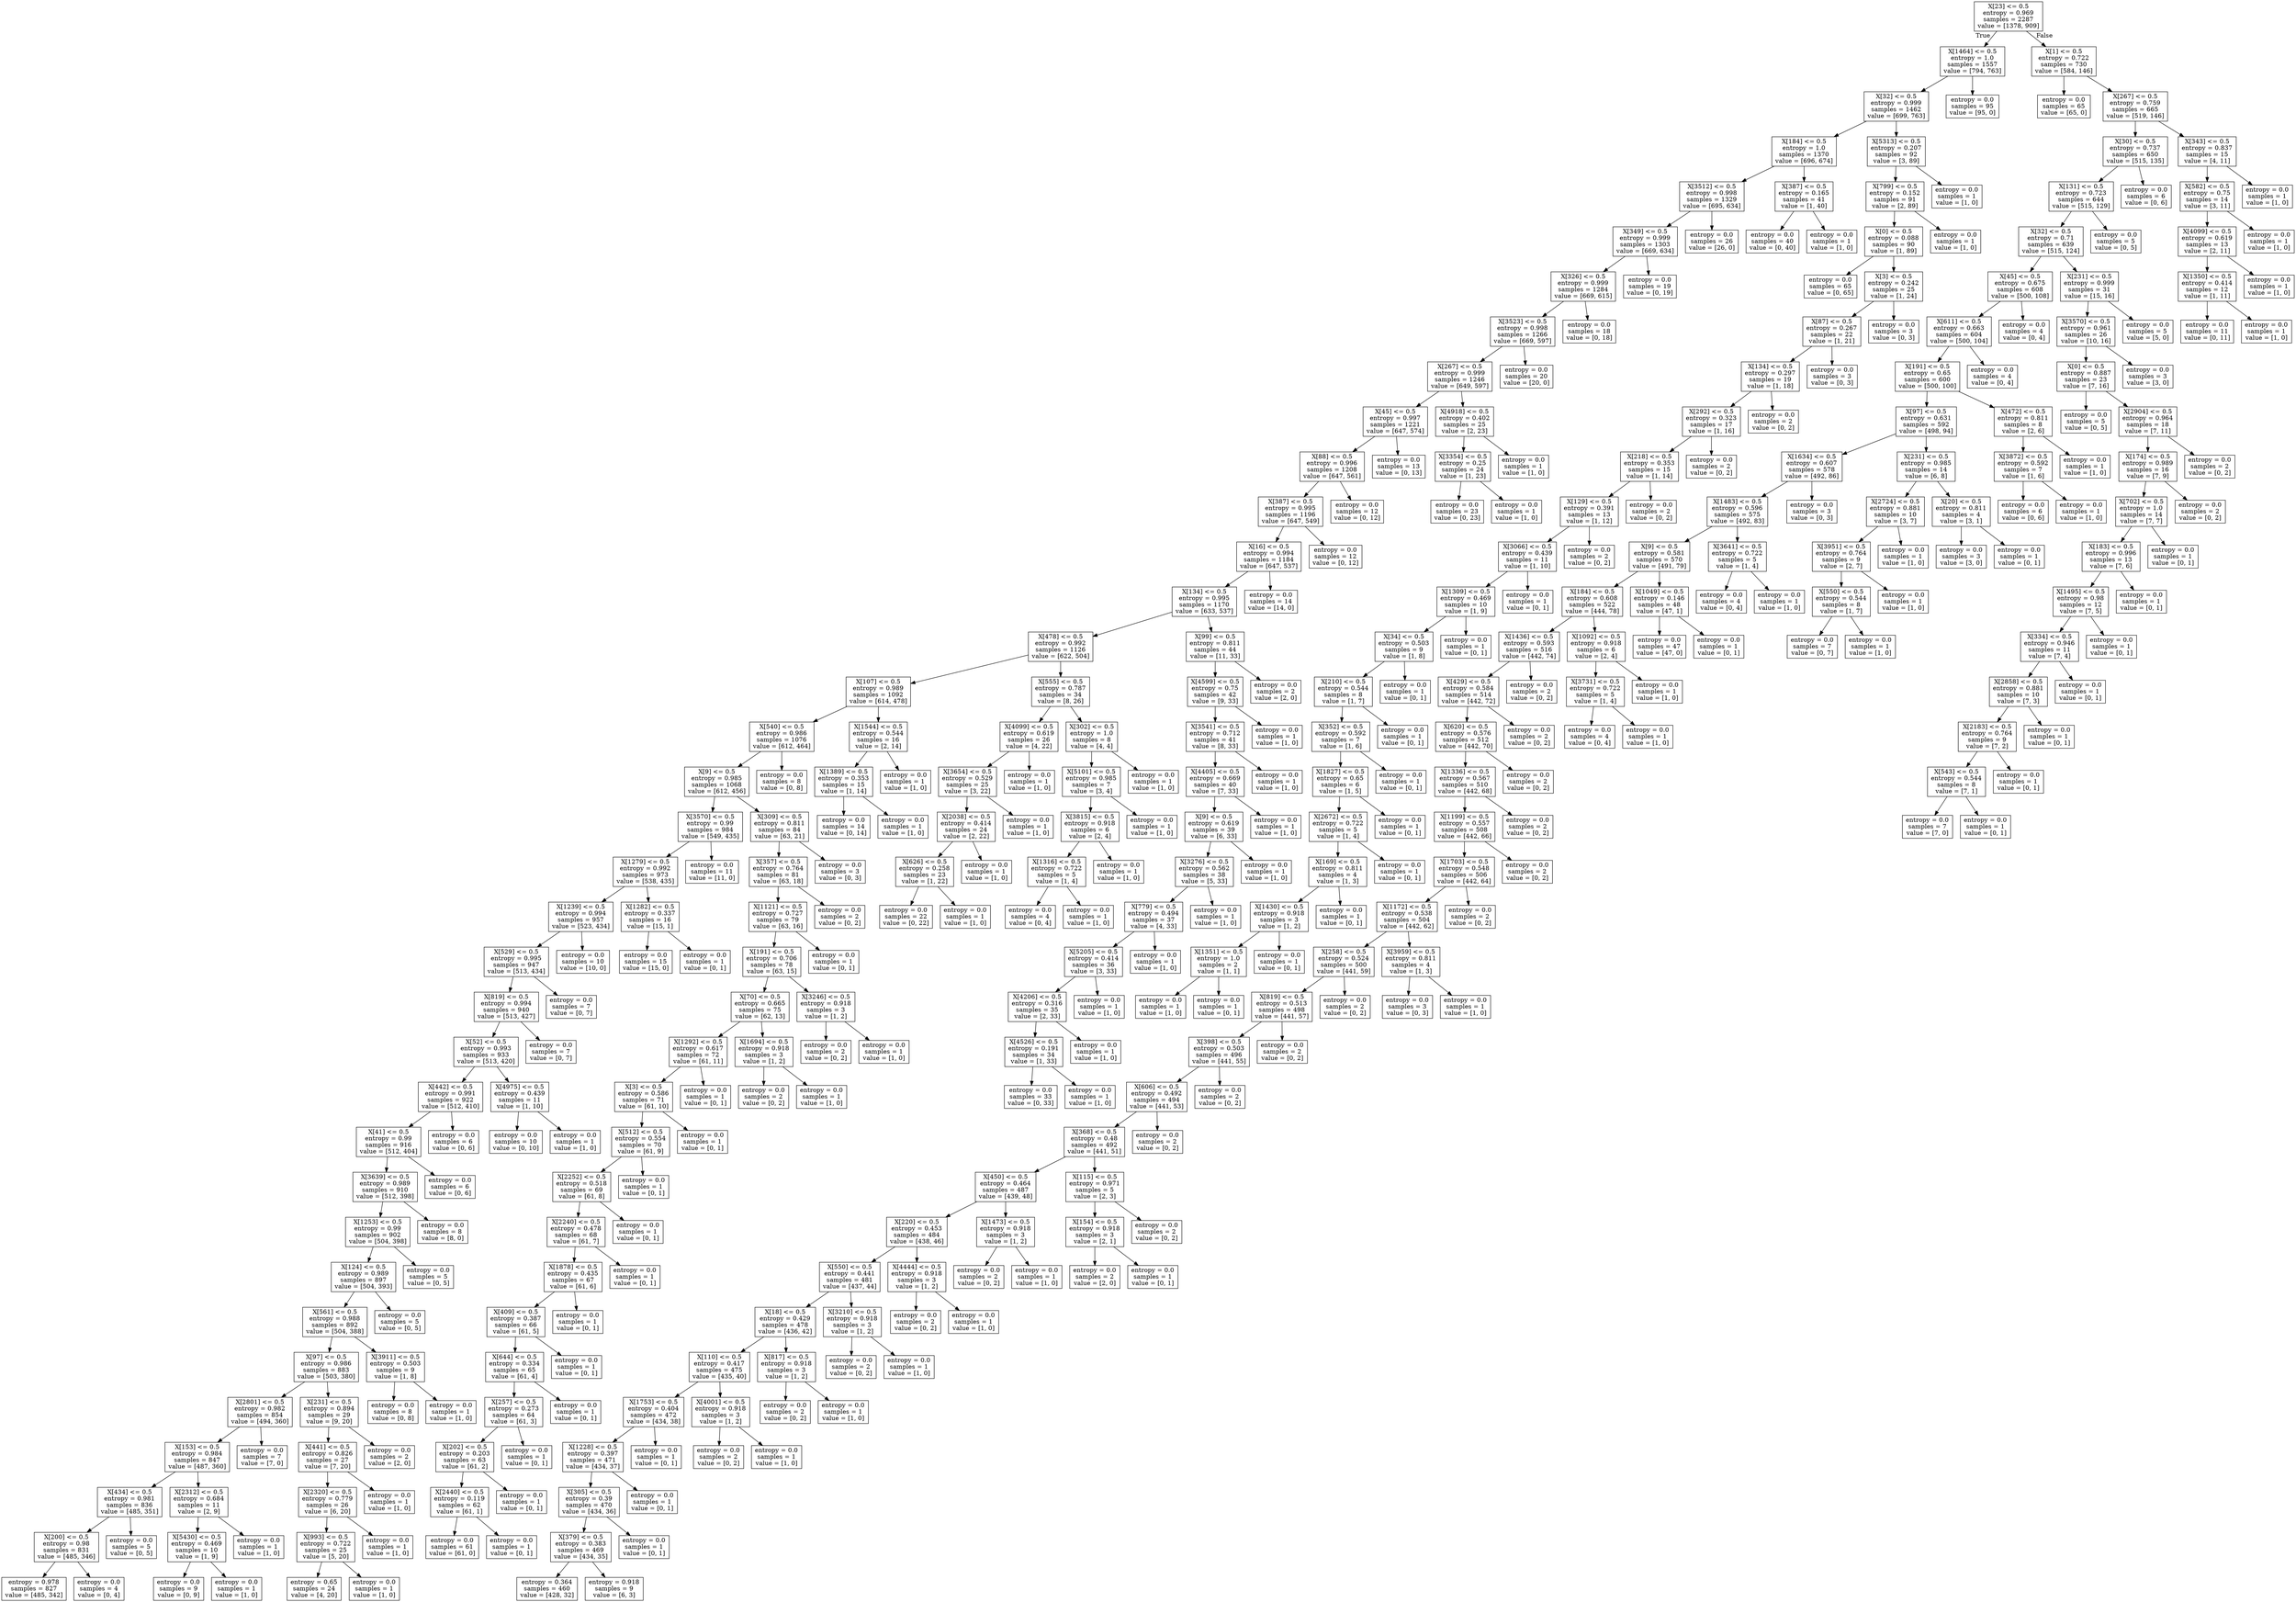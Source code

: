 digraph Tree {
node [shape=box] ;
0 [label="X[23] <= 0.5\nentropy = 0.969\nsamples = 2287\nvalue = [1378, 909]"] ;
1 [label="X[1464] <= 0.5\nentropy = 1.0\nsamples = 1557\nvalue = [794, 763]"] ;
0 -> 1 [labeldistance=2.5, labelangle=45, headlabel="True"] ;
2 [label="X[32] <= 0.5\nentropy = 0.999\nsamples = 1462\nvalue = [699, 763]"] ;
1 -> 2 ;
3 [label="X[184] <= 0.5\nentropy = 1.0\nsamples = 1370\nvalue = [696, 674]"] ;
2 -> 3 ;
4 [label="X[3512] <= 0.5\nentropy = 0.998\nsamples = 1329\nvalue = [695, 634]"] ;
3 -> 4 ;
5 [label="X[349] <= 0.5\nentropy = 0.999\nsamples = 1303\nvalue = [669, 634]"] ;
4 -> 5 ;
6 [label="X[326] <= 0.5\nentropy = 0.999\nsamples = 1284\nvalue = [669, 615]"] ;
5 -> 6 ;
7 [label="X[3523] <= 0.5\nentropy = 0.998\nsamples = 1266\nvalue = [669, 597]"] ;
6 -> 7 ;
8 [label="X[267] <= 0.5\nentropy = 0.999\nsamples = 1246\nvalue = [649, 597]"] ;
7 -> 8 ;
9 [label="X[45] <= 0.5\nentropy = 0.997\nsamples = 1221\nvalue = [647, 574]"] ;
8 -> 9 ;
10 [label="X[88] <= 0.5\nentropy = 0.996\nsamples = 1208\nvalue = [647, 561]"] ;
9 -> 10 ;
11 [label="X[387] <= 0.5\nentropy = 0.995\nsamples = 1196\nvalue = [647, 549]"] ;
10 -> 11 ;
12 [label="X[16] <= 0.5\nentropy = 0.994\nsamples = 1184\nvalue = [647, 537]"] ;
11 -> 12 ;
13 [label="X[134] <= 0.5\nentropy = 0.995\nsamples = 1170\nvalue = [633, 537]"] ;
12 -> 13 ;
14 [label="X[478] <= 0.5\nentropy = 0.992\nsamples = 1126\nvalue = [622, 504]"] ;
13 -> 14 ;
15 [label="X[107] <= 0.5\nentropy = 0.989\nsamples = 1092\nvalue = [614, 478]"] ;
14 -> 15 ;
16 [label="X[540] <= 0.5\nentropy = 0.986\nsamples = 1076\nvalue = [612, 464]"] ;
15 -> 16 ;
17 [label="X[9] <= 0.5\nentropy = 0.985\nsamples = 1068\nvalue = [612, 456]"] ;
16 -> 17 ;
18 [label="X[3570] <= 0.5\nentropy = 0.99\nsamples = 984\nvalue = [549, 435]"] ;
17 -> 18 ;
19 [label="X[1279] <= 0.5\nentropy = 0.992\nsamples = 973\nvalue = [538, 435]"] ;
18 -> 19 ;
20 [label="X[1239] <= 0.5\nentropy = 0.994\nsamples = 957\nvalue = [523, 434]"] ;
19 -> 20 ;
21 [label="X[529] <= 0.5\nentropy = 0.995\nsamples = 947\nvalue = [513, 434]"] ;
20 -> 21 ;
22 [label="X[819] <= 0.5\nentropy = 0.994\nsamples = 940\nvalue = [513, 427]"] ;
21 -> 22 ;
23 [label="X[52] <= 0.5\nentropy = 0.993\nsamples = 933\nvalue = [513, 420]"] ;
22 -> 23 ;
24 [label="X[442] <= 0.5\nentropy = 0.991\nsamples = 922\nvalue = [512, 410]"] ;
23 -> 24 ;
25 [label="X[41] <= 0.5\nentropy = 0.99\nsamples = 916\nvalue = [512, 404]"] ;
24 -> 25 ;
26 [label="X[3639] <= 0.5\nentropy = 0.989\nsamples = 910\nvalue = [512, 398]"] ;
25 -> 26 ;
27 [label="X[1253] <= 0.5\nentropy = 0.99\nsamples = 902\nvalue = [504, 398]"] ;
26 -> 27 ;
28 [label="X[124] <= 0.5\nentropy = 0.989\nsamples = 897\nvalue = [504, 393]"] ;
27 -> 28 ;
29 [label="X[561] <= 0.5\nentropy = 0.988\nsamples = 892\nvalue = [504, 388]"] ;
28 -> 29 ;
30 [label="X[97] <= 0.5\nentropy = 0.986\nsamples = 883\nvalue = [503, 380]"] ;
29 -> 30 ;
31 [label="X[2801] <= 0.5\nentropy = 0.982\nsamples = 854\nvalue = [494, 360]"] ;
30 -> 31 ;
32 [label="X[153] <= 0.5\nentropy = 0.984\nsamples = 847\nvalue = [487, 360]"] ;
31 -> 32 ;
33 [label="X[434] <= 0.5\nentropy = 0.981\nsamples = 836\nvalue = [485, 351]"] ;
32 -> 33 ;
34 [label="X[200] <= 0.5\nentropy = 0.98\nsamples = 831\nvalue = [485, 346]"] ;
33 -> 34 ;
35 [label="entropy = 0.978\nsamples = 827\nvalue = [485, 342]"] ;
34 -> 35 ;
36 [label="entropy = 0.0\nsamples = 4\nvalue = [0, 4]"] ;
34 -> 36 ;
37 [label="entropy = 0.0\nsamples = 5\nvalue = [0, 5]"] ;
33 -> 37 ;
38 [label="X[2312] <= 0.5\nentropy = 0.684\nsamples = 11\nvalue = [2, 9]"] ;
32 -> 38 ;
39 [label="X[5430] <= 0.5\nentropy = 0.469\nsamples = 10\nvalue = [1, 9]"] ;
38 -> 39 ;
40 [label="entropy = 0.0\nsamples = 9\nvalue = [0, 9]"] ;
39 -> 40 ;
41 [label="entropy = 0.0\nsamples = 1\nvalue = [1, 0]"] ;
39 -> 41 ;
42 [label="entropy = 0.0\nsamples = 1\nvalue = [1, 0]"] ;
38 -> 42 ;
43 [label="entropy = 0.0\nsamples = 7\nvalue = [7, 0]"] ;
31 -> 43 ;
44 [label="X[231] <= 0.5\nentropy = 0.894\nsamples = 29\nvalue = [9, 20]"] ;
30 -> 44 ;
45 [label="X[441] <= 0.5\nentropy = 0.826\nsamples = 27\nvalue = [7, 20]"] ;
44 -> 45 ;
46 [label="X[2320] <= 0.5\nentropy = 0.779\nsamples = 26\nvalue = [6, 20]"] ;
45 -> 46 ;
47 [label="X[993] <= 0.5\nentropy = 0.722\nsamples = 25\nvalue = [5, 20]"] ;
46 -> 47 ;
48 [label="entropy = 0.65\nsamples = 24\nvalue = [4, 20]"] ;
47 -> 48 ;
49 [label="entropy = 0.0\nsamples = 1\nvalue = [1, 0]"] ;
47 -> 49 ;
50 [label="entropy = 0.0\nsamples = 1\nvalue = [1, 0]"] ;
46 -> 50 ;
51 [label="entropy = 0.0\nsamples = 1\nvalue = [1, 0]"] ;
45 -> 51 ;
52 [label="entropy = 0.0\nsamples = 2\nvalue = [2, 0]"] ;
44 -> 52 ;
53 [label="X[3911] <= 0.5\nentropy = 0.503\nsamples = 9\nvalue = [1, 8]"] ;
29 -> 53 ;
54 [label="entropy = 0.0\nsamples = 8\nvalue = [0, 8]"] ;
53 -> 54 ;
55 [label="entropy = 0.0\nsamples = 1\nvalue = [1, 0]"] ;
53 -> 55 ;
56 [label="entropy = 0.0\nsamples = 5\nvalue = [0, 5]"] ;
28 -> 56 ;
57 [label="entropy = 0.0\nsamples = 5\nvalue = [0, 5]"] ;
27 -> 57 ;
58 [label="entropy = 0.0\nsamples = 8\nvalue = [8, 0]"] ;
26 -> 58 ;
59 [label="entropy = 0.0\nsamples = 6\nvalue = [0, 6]"] ;
25 -> 59 ;
60 [label="entropy = 0.0\nsamples = 6\nvalue = [0, 6]"] ;
24 -> 60 ;
61 [label="X[4975] <= 0.5\nentropy = 0.439\nsamples = 11\nvalue = [1, 10]"] ;
23 -> 61 ;
62 [label="entropy = 0.0\nsamples = 10\nvalue = [0, 10]"] ;
61 -> 62 ;
63 [label="entropy = 0.0\nsamples = 1\nvalue = [1, 0]"] ;
61 -> 63 ;
64 [label="entropy = 0.0\nsamples = 7\nvalue = [0, 7]"] ;
22 -> 64 ;
65 [label="entropy = 0.0\nsamples = 7\nvalue = [0, 7]"] ;
21 -> 65 ;
66 [label="entropy = 0.0\nsamples = 10\nvalue = [10, 0]"] ;
20 -> 66 ;
67 [label="X[1282] <= 0.5\nentropy = 0.337\nsamples = 16\nvalue = [15, 1]"] ;
19 -> 67 ;
68 [label="entropy = 0.0\nsamples = 15\nvalue = [15, 0]"] ;
67 -> 68 ;
69 [label="entropy = 0.0\nsamples = 1\nvalue = [0, 1]"] ;
67 -> 69 ;
70 [label="entropy = 0.0\nsamples = 11\nvalue = [11, 0]"] ;
18 -> 70 ;
71 [label="X[309] <= 0.5\nentropy = 0.811\nsamples = 84\nvalue = [63, 21]"] ;
17 -> 71 ;
72 [label="X[357] <= 0.5\nentropy = 0.764\nsamples = 81\nvalue = [63, 18]"] ;
71 -> 72 ;
73 [label="X[1121] <= 0.5\nentropy = 0.727\nsamples = 79\nvalue = [63, 16]"] ;
72 -> 73 ;
74 [label="X[191] <= 0.5\nentropy = 0.706\nsamples = 78\nvalue = [63, 15]"] ;
73 -> 74 ;
75 [label="X[70] <= 0.5\nentropy = 0.665\nsamples = 75\nvalue = [62, 13]"] ;
74 -> 75 ;
76 [label="X[1292] <= 0.5\nentropy = 0.617\nsamples = 72\nvalue = [61, 11]"] ;
75 -> 76 ;
77 [label="X[3] <= 0.5\nentropy = 0.586\nsamples = 71\nvalue = [61, 10]"] ;
76 -> 77 ;
78 [label="X[512] <= 0.5\nentropy = 0.554\nsamples = 70\nvalue = [61, 9]"] ;
77 -> 78 ;
79 [label="X[2252] <= 0.5\nentropy = 0.518\nsamples = 69\nvalue = [61, 8]"] ;
78 -> 79 ;
80 [label="X[2240] <= 0.5\nentropy = 0.478\nsamples = 68\nvalue = [61, 7]"] ;
79 -> 80 ;
81 [label="X[1878] <= 0.5\nentropy = 0.435\nsamples = 67\nvalue = [61, 6]"] ;
80 -> 81 ;
82 [label="X[409] <= 0.5\nentropy = 0.387\nsamples = 66\nvalue = [61, 5]"] ;
81 -> 82 ;
83 [label="X[644] <= 0.5\nentropy = 0.334\nsamples = 65\nvalue = [61, 4]"] ;
82 -> 83 ;
84 [label="X[257] <= 0.5\nentropy = 0.273\nsamples = 64\nvalue = [61, 3]"] ;
83 -> 84 ;
85 [label="X[202] <= 0.5\nentropy = 0.203\nsamples = 63\nvalue = [61, 2]"] ;
84 -> 85 ;
86 [label="X[2440] <= 0.5\nentropy = 0.119\nsamples = 62\nvalue = [61, 1]"] ;
85 -> 86 ;
87 [label="entropy = 0.0\nsamples = 61\nvalue = [61, 0]"] ;
86 -> 87 ;
88 [label="entropy = 0.0\nsamples = 1\nvalue = [0, 1]"] ;
86 -> 88 ;
89 [label="entropy = 0.0\nsamples = 1\nvalue = [0, 1]"] ;
85 -> 89 ;
90 [label="entropy = 0.0\nsamples = 1\nvalue = [0, 1]"] ;
84 -> 90 ;
91 [label="entropy = 0.0\nsamples = 1\nvalue = [0, 1]"] ;
83 -> 91 ;
92 [label="entropy = 0.0\nsamples = 1\nvalue = [0, 1]"] ;
82 -> 92 ;
93 [label="entropy = 0.0\nsamples = 1\nvalue = [0, 1]"] ;
81 -> 93 ;
94 [label="entropy = 0.0\nsamples = 1\nvalue = [0, 1]"] ;
80 -> 94 ;
95 [label="entropy = 0.0\nsamples = 1\nvalue = [0, 1]"] ;
79 -> 95 ;
96 [label="entropy = 0.0\nsamples = 1\nvalue = [0, 1]"] ;
78 -> 96 ;
97 [label="entropy = 0.0\nsamples = 1\nvalue = [0, 1]"] ;
77 -> 97 ;
98 [label="entropy = 0.0\nsamples = 1\nvalue = [0, 1]"] ;
76 -> 98 ;
99 [label="X[1694] <= 0.5\nentropy = 0.918\nsamples = 3\nvalue = [1, 2]"] ;
75 -> 99 ;
100 [label="entropy = 0.0\nsamples = 2\nvalue = [0, 2]"] ;
99 -> 100 ;
101 [label="entropy = 0.0\nsamples = 1\nvalue = [1, 0]"] ;
99 -> 101 ;
102 [label="X[3246] <= 0.5\nentropy = 0.918\nsamples = 3\nvalue = [1, 2]"] ;
74 -> 102 ;
103 [label="entropy = 0.0\nsamples = 2\nvalue = [0, 2]"] ;
102 -> 103 ;
104 [label="entropy = 0.0\nsamples = 1\nvalue = [1, 0]"] ;
102 -> 104 ;
105 [label="entropy = 0.0\nsamples = 1\nvalue = [0, 1]"] ;
73 -> 105 ;
106 [label="entropy = 0.0\nsamples = 2\nvalue = [0, 2]"] ;
72 -> 106 ;
107 [label="entropy = 0.0\nsamples = 3\nvalue = [0, 3]"] ;
71 -> 107 ;
108 [label="entropy = 0.0\nsamples = 8\nvalue = [0, 8]"] ;
16 -> 108 ;
109 [label="X[1544] <= 0.5\nentropy = 0.544\nsamples = 16\nvalue = [2, 14]"] ;
15 -> 109 ;
110 [label="X[1389] <= 0.5\nentropy = 0.353\nsamples = 15\nvalue = [1, 14]"] ;
109 -> 110 ;
111 [label="entropy = 0.0\nsamples = 14\nvalue = [0, 14]"] ;
110 -> 111 ;
112 [label="entropy = 0.0\nsamples = 1\nvalue = [1, 0]"] ;
110 -> 112 ;
113 [label="entropy = 0.0\nsamples = 1\nvalue = [1, 0]"] ;
109 -> 113 ;
114 [label="X[555] <= 0.5\nentropy = 0.787\nsamples = 34\nvalue = [8, 26]"] ;
14 -> 114 ;
115 [label="X[4099] <= 0.5\nentropy = 0.619\nsamples = 26\nvalue = [4, 22]"] ;
114 -> 115 ;
116 [label="X[3654] <= 0.5\nentropy = 0.529\nsamples = 25\nvalue = [3, 22]"] ;
115 -> 116 ;
117 [label="X[2038] <= 0.5\nentropy = 0.414\nsamples = 24\nvalue = [2, 22]"] ;
116 -> 117 ;
118 [label="X[626] <= 0.5\nentropy = 0.258\nsamples = 23\nvalue = [1, 22]"] ;
117 -> 118 ;
119 [label="entropy = 0.0\nsamples = 22\nvalue = [0, 22]"] ;
118 -> 119 ;
120 [label="entropy = 0.0\nsamples = 1\nvalue = [1, 0]"] ;
118 -> 120 ;
121 [label="entropy = 0.0\nsamples = 1\nvalue = [1, 0]"] ;
117 -> 121 ;
122 [label="entropy = 0.0\nsamples = 1\nvalue = [1, 0]"] ;
116 -> 122 ;
123 [label="entropy = 0.0\nsamples = 1\nvalue = [1, 0]"] ;
115 -> 123 ;
124 [label="X[302] <= 0.5\nentropy = 1.0\nsamples = 8\nvalue = [4, 4]"] ;
114 -> 124 ;
125 [label="X[5101] <= 0.5\nentropy = 0.985\nsamples = 7\nvalue = [3, 4]"] ;
124 -> 125 ;
126 [label="X[3815] <= 0.5\nentropy = 0.918\nsamples = 6\nvalue = [2, 4]"] ;
125 -> 126 ;
127 [label="X[1316] <= 0.5\nentropy = 0.722\nsamples = 5\nvalue = [1, 4]"] ;
126 -> 127 ;
128 [label="entropy = 0.0\nsamples = 4\nvalue = [0, 4]"] ;
127 -> 128 ;
129 [label="entropy = 0.0\nsamples = 1\nvalue = [1, 0]"] ;
127 -> 129 ;
130 [label="entropy = 0.0\nsamples = 1\nvalue = [1, 0]"] ;
126 -> 130 ;
131 [label="entropy = 0.0\nsamples = 1\nvalue = [1, 0]"] ;
125 -> 131 ;
132 [label="entropy = 0.0\nsamples = 1\nvalue = [1, 0]"] ;
124 -> 132 ;
133 [label="X[99] <= 0.5\nentropy = 0.811\nsamples = 44\nvalue = [11, 33]"] ;
13 -> 133 ;
134 [label="X[4599] <= 0.5\nentropy = 0.75\nsamples = 42\nvalue = [9, 33]"] ;
133 -> 134 ;
135 [label="X[3541] <= 0.5\nentropy = 0.712\nsamples = 41\nvalue = [8, 33]"] ;
134 -> 135 ;
136 [label="X[4405] <= 0.5\nentropy = 0.669\nsamples = 40\nvalue = [7, 33]"] ;
135 -> 136 ;
137 [label="X[9] <= 0.5\nentropy = 0.619\nsamples = 39\nvalue = [6, 33]"] ;
136 -> 137 ;
138 [label="X[3276] <= 0.5\nentropy = 0.562\nsamples = 38\nvalue = [5, 33]"] ;
137 -> 138 ;
139 [label="X[779] <= 0.5\nentropy = 0.494\nsamples = 37\nvalue = [4, 33]"] ;
138 -> 139 ;
140 [label="X[5205] <= 0.5\nentropy = 0.414\nsamples = 36\nvalue = [3, 33]"] ;
139 -> 140 ;
141 [label="X[4206] <= 0.5\nentropy = 0.316\nsamples = 35\nvalue = [2, 33]"] ;
140 -> 141 ;
142 [label="X[4526] <= 0.5\nentropy = 0.191\nsamples = 34\nvalue = [1, 33]"] ;
141 -> 142 ;
143 [label="entropy = 0.0\nsamples = 33\nvalue = [0, 33]"] ;
142 -> 143 ;
144 [label="entropy = 0.0\nsamples = 1\nvalue = [1, 0]"] ;
142 -> 144 ;
145 [label="entropy = 0.0\nsamples = 1\nvalue = [1, 0]"] ;
141 -> 145 ;
146 [label="entropy = 0.0\nsamples = 1\nvalue = [1, 0]"] ;
140 -> 146 ;
147 [label="entropy = 0.0\nsamples = 1\nvalue = [1, 0]"] ;
139 -> 147 ;
148 [label="entropy = 0.0\nsamples = 1\nvalue = [1, 0]"] ;
138 -> 148 ;
149 [label="entropy = 0.0\nsamples = 1\nvalue = [1, 0]"] ;
137 -> 149 ;
150 [label="entropy = 0.0\nsamples = 1\nvalue = [1, 0]"] ;
136 -> 150 ;
151 [label="entropy = 0.0\nsamples = 1\nvalue = [1, 0]"] ;
135 -> 151 ;
152 [label="entropy = 0.0\nsamples = 1\nvalue = [1, 0]"] ;
134 -> 152 ;
153 [label="entropy = 0.0\nsamples = 2\nvalue = [2, 0]"] ;
133 -> 153 ;
154 [label="entropy = 0.0\nsamples = 14\nvalue = [14, 0]"] ;
12 -> 154 ;
155 [label="entropy = 0.0\nsamples = 12\nvalue = [0, 12]"] ;
11 -> 155 ;
156 [label="entropy = 0.0\nsamples = 12\nvalue = [0, 12]"] ;
10 -> 156 ;
157 [label="entropy = 0.0\nsamples = 13\nvalue = [0, 13]"] ;
9 -> 157 ;
158 [label="X[4918] <= 0.5\nentropy = 0.402\nsamples = 25\nvalue = [2, 23]"] ;
8 -> 158 ;
159 [label="X[3354] <= 0.5\nentropy = 0.25\nsamples = 24\nvalue = [1, 23]"] ;
158 -> 159 ;
160 [label="entropy = 0.0\nsamples = 23\nvalue = [0, 23]"] ;
159 -> 160 ;
161 [label="entropy = 0.0\nsamples = 1\nvalue = [1, 0]"] ;
159 -> 161 ;
162 [label="entropy = 0.0\nsamples = 1\nvalue = [1, 0]"] ;
158 -> 162 ;
163 [label="entropy = 0.0\nsamples = 20\nvalue = [20, 0]"] ;
7 -> 163 ;
164 [label="entropy = 0.0\nsamples = 18\nvalue = [0, 18]"] ;
6 -> 164 ;
165 [label="entropy = 0.0\nsamples = 19\nvalue = [0, 19]"] ;
5 -> 165 ;
166 [label="entropy = 0.0\nsamples = 26\nvalue = [26, 0]"] ;
4 -> 166 ;
167 [label="X[387] <= 0.5\nentropy = 0.165\nsamples = 41\nvalue = [1, 40]"] ;
3 -> 167 ;
168 [label="entropy = 0.0\nsamples = 40\nvalue = [0, 40]"] ;
167 -> 168 ;
169 [label="entropy = 0.0\nsamples = 1\nvalue = [1, 0]"] ;
167 -> 169 ;
170 [label="X[5313] <= 0.5\nentropy = 0.207\nsamples = 92\nvalue = [3, 89]"] ;
2 -> 170 ;
171 [label="X[799] <= 0.5\nentropy = 0.152\nsamples = 91\nvalue = [2, 89]"] ;
170 -> 171 ;
172 [label="X[0] <= 0.5\nentropy = 0.088\nsamples = 90\nvalue = [1, 89]"] ;
171 -> 172 ;
173 [label="entropy = 0.0\nsamples = 65\nvalue = [0, 65]"] ;
172 -> 173 ;
174 [label="X[3] <= 0.5\nentropy = 0.242\nsamples = 25\nvalue = [1, 24]"] ;
172 -> 174 ;
175 [label="X[87] <= 0.5\nentropy = 0.267\nsamples = 22\nvalue = [1, 21]"] ;
174 -> 175 ;
176 [label="X[134] <= 0.5\nentropy = 0.297\nsamples = 19\nvalue = [1, 18]"] ;
175 -> 176 ;
177 [label="X[292] <= 0.5\nentropy = 0.323\nsamples = 17\nvalue = [1, 16]"] ;
176 -> 177 ;
178 [label="X[218] <= 0.5\nentropy = 0.353\nsamples = 15\nvalue = [1, 14]"] ;
177 -> 178 ;
179 [label="X[129] <= 0.5\nentropy = 0.391\nsamples = 13\nvalue = [1, 12]"] ;
178 -> 179 ;
180 [label="X[3066] <= 0.5\nentropy = 0.439\nsamples = 11\nvalue = [1, 10]"] ;
179 -> 180 ;
181 [label="X[1309] <= 0.5\nentropy = 0.469\nsamples = 10\nvalue = [1, 9]"] ;
180 -> 181 ;
182 [label="X[34] <= 0.5\nentropy = 0.503\nsamples = 9\nvalue = [1, 8]"] ;
181 -> 182 ;
183 [label="X[210] <= 0.5\nentropy = 0.544\nsamples = 8\nvalue = [1, 7]"] ;
182 -> 183 ;
184 [label="X[352] <= 0.5\nentropy = 0.592\nsamples = 7\nvalue = [1, 6]"] ;
183 -> 184 ;
185 [label="X[1827] <= 0.5\nentropy = 0.65\nsamples = 6\nvalue = [1, 5]"] ;
184 -> 185 ;
186 [label="X[2672] <= 0.5\nentropy = 0.722\nsamples = 5\nvalue = [1, 4]"] ;
185 -> 186 ;
187 [label="X[169] <= 0.5\nentropy = 0.811\nsamples = 4\nvalue = [1, 3]"] ;
186 -> 187 ;
188 [label="X[1430] <= 0.5\nentropy = 0.918\nsamples = 3\nvalue = [1, 2]"] ;
187 -> 188 ;
189 [label="X[1351] <= 0.5\nentropy = 1.0\nsamples = 2\nvalue = [1, 1]"] ;
188 -> 189 ;
190 [label="entropy = 0.0\nsamples = 1\nvalue = [1, 0]"] ;
189 -> 190 ;
191 [label="entropy = 0.0\nsamples = 1\nvalue = [0, 1]"] ;
189 -> 191 ;
192 [label="entropy = 0.0\nsamples = 1\nvalue = [0, 1]"] ;
188 -> 192 ;
193 [label="entropy = 0.0\nsamples = 1\nvalue = [0, 1]"] ;
187 -> 193 ;
194 [label="entropy = 0.0\nsamples = 1\nvalue = [0, 1]"] ;
186 -> 194 ;
195 [label="entropy = 0.0\nsamples = 1\nvalue = [0, 1]"] ;
185 -> 195 ;
196 [label="entropy = 0.0\nsamples = 1\nvalue = [0, 1]"] ;
184 -> 196 ;
197 [label="entropy = 0.0\nsamples = 1\nvalue = [0, 1]"] ;
183 -> 197 ;
198 [label="entropy = 0.0\nsamples = 1\nvalue = [0, 1]"] ;
182 -> 198 ;
199 [label="entropy = 0.0\nsamples = 1\nvalue = [0, 1]"] ;
181 -> 199 ;
200 [label="entropy = 0.0\nsamples = 1\nvalue = [0, 1]"] ;
180 -> 200 ;
201 [label="entropy = 0.0\nsamples = 2\nvalue = [0, 2]"] ;
179 -> 201 ;
202 [label="entropy = 0.0\nsamples = 2\nvalue = [0, 2]"] ;
178 -> 202 ;
203 [label="entropy = 0.0\nsamples = 2\nvalue = [0, 2]"] ;
177 -> 203 ;
204 [label="entropy = 0.0\nsamples = 2\nvalue = [0, 2]"] ;
176 -> 204 ;
205 [label="entropy = 0.0\nsamples = 3\nvalue = [0, 3]"] ;
175 -> 205 ;
206 [label="entropy = 0.0\nsamples = 3\nvalue = [0, 3]"] ;
174 -> 206 ;
207 [label="entropy = 0.0\nsamples = 1\nvalue = [1, 0]"] ;
171 -> 207 ;
208 [label="entropy = 0.0\nsamples = 1\nvalue = [1, 0]"] ;
170 -> 208 ;
209 [label="entropy = 0.0\nsamples = 95\nvalue = [95, 0]"] ;
1 -> 209 ;
210 [label="X[1] <= 0.5\nentropy = 0.722\nsamples = 730\nvalue = [584, 146]"] ;
0 -> 210 [labeldistance=2.5, labelangle=-45, headlabel="False"] ;
211 [label="entropy = 0.0\nsamples = 65\nvalue = [65, 0]"] ;
210 -> 211 ;
212 [label="X[267] <= 0.5\nentropy = 0.759\nsamples = 665\nvalue = [519, 146]"] ;
210 -> 212 ;
213 [label="X[30] <= 0.5\nentropy = 0.737\nsamples = 650\nvalue = [515, 135]"] ;
212 -> 213 ;
214 [label="X[131] <= 0.5\nentropy = 0.723\nsamples = 644\nvalue = [515, 129]"] ;
213 -> 214 ;
215 [label="X[32] <= 0.5\nentropy = 0.71\nsamples = 639\nvalue = [515, 124]"] ;
214 -> 215 ;
216 [label="X[45] <= 0.5\nentropy = 0.675\nsamples = 608\nvalue = [500, 108]"] ;
215 -> 216 ;
217 [label="X[611] <= 0.5\nentropy = 0.663\nsamples = 604\nvalue = [500, 104]"] ;
216 -> 217 ;
218 [label="X[191] <= 0.5\nentropy = 0.65\nsamples = 600\nvalue = [500, 100]"] ;
217 -> 218 ;
219 [label="X[97] <= 0.5\nentropy = 0.631\nsamples = 592\nvalue = [498, 94]"] ;
218 -> 219 ;
220 [label="X[1634] <= 0.5\nentropy = 0.607\nsamples = 578\nvalue = [492, 86]"] ;
219 -> 220 ;
221 [label="X[1483] <= 0.5\nentropy = 0.596\nsamples = 575\nvalue = [492, 83]"] ;
220 -> 221 ;
222 [label="X[9] <= 0.5\nentropy = 0.581\nsamples = 570\nvalue = [491, 79]"] ;
221 -> 222 ;
223 [label="X[184] <= 0.5\nentropy = 0.608\nsamples = 522\nvalue = [444, 78]"] ;
222 -> 223 ;
224 [label="X[1436] <= 0.5\nentropy = 0.593\nsamples = 516\nvalue = [442, 74]"] ;
223 -> 224 ;
225 [label="X[429] <= 0.5\nentropy = 0.584\nsamples = 514\nvalue = [442, 72]"] ;
224 -> 225 ;
226 [label="X[620] <= 0.5\nentropy = 0.576\nsamples = 512\nvalue = [442, 70]"] ;
225 -> 226 ;
227 [label="X[1336] <= 0.5\nentropy = 0.567\nsamples = 510\nvalue = [442, 68]"] ;
226 -> 227 ;
228 [label="X[1199] <= 0.5\nentropy = 0.557\nsamples = 508\nvalue = [442, 66]"] ;
227 -> 228 ;
229 [label="X[1703] <= 0.5\nentropy = 0.548\nsamples = 506\nvalue = [442, 64]"] ;
228 -> 229 ;
230 [label="X[1172] <= 0.5\nentropy = 0.538\nsamples = 504\nvalue = [442, 62]"] ;
229 -> 230 ;
231 [label="X[258] <= 0.5\nentropy = 0.524\nsamples = 500\nvalue = [441, 59]"] ;
230 -> 231 ;
232 [label="X[819] <= 0.5\nentropy = 0.513\nsamples = 498\nvalue = [441, 57]"] ;
231 -> 232 ;
233 [label="X[398] <= 0.5\nentropy = 0.503\nsamples = 496\nvalue = [441, 55]"] ;
232 -> 233 ;
234 [label="X[606] <= 0.5\nentropy = 0.492\nsamples = 494\nvalue = [441, 53]"] ;
233 -> 234 ;
235 [label="X[368] <= 0.5\nentropy = 0.48\nsamples = 492\nvalue = [441, 51]"] ;
234 -> 235 ;
236 [label="X[450] <= 0.5\nentropy = 0.464\nsamples = 487\nvalue = [439, 48]"] ;
235 -> 236 ;
237 [label="X[220] <= 0.5\nentropy = 0.453\nsamples = 484\nvalue = [438, 46]"] ;
236 -> 237 ;
238 [label="X[550] <= 0.5\nentropy = 0.441\nsamples = 481\nvalue = [437, 44]"] ;
237 -> 238 ;
239 [label="X[18] <= 0.5\nentropy = 0.429\nsamples = 478\nvalue = [436, 42]"] ;
238 -> 239 ;
240 [label="X[110] <= 0.5\nentropy = 0.417\nsamples = 475\nvalue = [435, 40]"] ;
239 -> 240 ;
241 [label="X[1753] <= 0.5\nentropy = 0.404\nsamples = 472\nvalue = [434, 38]"] ;
240 -> 241 ;
242 [label="X[1228] <= 0.5\nentropy = 0.397\nsamples = 471\nvalue = [434, 37]"] ;
241 -> 242 ;
243 [label="X[305] <= 0.5\nentropy = 0.39\nsamples = 470\nvalue = [434, 36]"] ;
242 -> 243 ;
244 [label="X[379] <= 0.5\nentropy = 0.383\nsamples = 469\nvalue = [434, 35]"] ;
243 -> 244 ;
245 [label="entropy = 0.364\nsamples = 460\nvalue = [428, 32]"] ;
244 -> 245 ;
246 [label="entropy = 0.918\nsamples = 9\nvalue = [6, 3]"] ;
244 -> 246 ;
247 [label="entropy = 0.0\nsamples = 1\nvalue = [0, 1]"] ;
243 -> 247 ;
248 [label="entropy = 0.0\nsamples = 1\nvalue = [0, 1]"] ;
242 -> 248 ;
249 [label="entropy = 0.0\nsamples = 1\nvalue = [0, 1]"] ;
241 -> 249 ;
250 [label="X[4001] <= 0.5\nentropy = 0.918\nsamples = 3\nvalue = [1, 2]"] ;
240 -> 250 ;
251 [label="entropy = 0.0\nsamples = 2\nvalue = [0, 2]"] ;
250 -> 251 ;
252 [label="entropy = 0.0\nsamples = 1\nvalue = [1, 0]"] ;
250 -> 252 ;
253 [label="X[817] <= 0.5\nentropy = 0.918\nsamples = 3\nvalue = [1, 2]"] ;
239 -> 253 ;
254 [label="entropy = 0.0\nsamples = 2\nvalue = [0, 2]"] ;
253 -> 254 ;
255 [label="entropy = 0.0\nsamples = 1\nvalue = [1, 0]"] ;
253 -> 255 ;
256 [label="X[3210] <= 0.5\nentropy = 0.918\nsamples = 3\nvalue = [1, 2]"] ;
238 -> 256 ;
257 [label="entropy = 0.0\nsamples = 2\nvalue = [0, 2]"] ;
256 -> 257 ;
258 [label="entropy = 0.0\nsamples = 1\nvalue = [1, 0]"] ;
256 -> 258 ;
259 [label="X[4444] <= 0.5\nentropy = 0.918\nsamples = 3\nvalue = [1, 2]"] ;
237 -> 259 ;
260 [label="entropy = 0.0\nsamples = 2\nvalue = [0, 2]"] ;
259 -> 260 ;
261 [label="entropy = 0.0\nsamples = 1\nvalue = [1, 0]"] ;
259 -> 261 ;
262 [label="X[1473] <= 0.5\nentropy = 0.918\nsamples = 3\nvalue = [1, 2]"] ;
236 -> 262 ;
263 [label="entropy = 0.0\nsamples = 2\nvalue = [0, 2]"] ;
262 -> 263 ;
264 [label="entropy = 0.0\nsamples = 1\nvalue = [1, 0]"] ;
262 -> 264 ;
265 [label="X[115] <= 0.5\nentropy = 0.971\nsamples = 5\nvalue = [2, 3]"] ;
235 -> 265 ;
266 [label="X[154] <= 0.5\nentropy = 0.918\nsamples = 3\nvalue = [2, 1]"] ;
265 -> 266 ;
267 [label="entropy = 0.0\nsamples = 2\nvalue = [2, 0]"] ;
266 -> 267 ;
268 [label="entropy = 0.0\nsamples = 1\nvalue = [0, 1]"] ;
266 -> 268 ;
269 [label="entropy = 0.0\nsamples = 2\nvalue = [0, 2]"] ;
265 -> 269 ;
270 [label="entropy = 0.0\nsamples = 2\nvalue = [0, 2]"] ;
234 -> 270 ;
271 [label="entropy = 0.0\nsamples = 2\nvalue = [0, 2]"] ;
233 -> 271 ;
272 [label="entropy = 0.0\nsamples = 2\nvalue = [0, 2]"] ;
232 -> 272 ;
273 [label="entropy = 0.0\nsamples = 2\nvalue = [0, 2]"] ;
231 -> 273 ;
274 [label="X[3959] <= 0.5\nentropy = 0.811\nsamples = 4\nvalue = [1, 3]"] ;
230 -> 274 ;
275 [label="entropy = 0.0\nsamples = 3\nvalue = [0, 3]"] ;
274 -> 275 ;
276 [label="entropy = 0.0\nsamples = 1\nvalue = [1, 0]"] ;
274 -> 276 ;
277 [label="entropy = 0.0\nsamples = 2\nvalue = [0, 2]"] ;
229 -> 277 ;
278 [label="entropy = 0.0\nsamples = 2\nvalue = [0, 2]"] ;
228 -> 278 ;
279 [label="entropy = 0.0\nsamples = 2\nvalue = [0, 2]"] ;
227 -> 279 ;
280 [label="entropy = 0.0\nsamples = 2\nvalue = [0, 2]"] ;
226 -> 280 ;
281 [label="entropy = 0.0\nsamples = 2\nvalue = [0, 2]"] ;
225 -> 281 ;
282 [label="entropy = 0.0\nsamples = 2\nvalue = [0, 2]"] ;
224 -> 282 ;
283 [label="X[1092] <= 0.5\nentropy = 0.918\nsamples = 6\nvalue = [2, 4]"] ;
223 -> 283 ;
284 [label="X[3731] <= 0.5\nentropy = 0.722\nsamples = 5\nvalue = [1, 4]"] ;
283 -> 284 ;
285 [label="entropy = 0.0\nsamples = 4\nvalue = [0, 4]"] ;
284 -> 285 ;
286 [label="entropy = 0.0\nsamples = 1\nvalue = [1, 0]"] ;
284 -> 286 ;
287 [label="entropy = 0.0\nsamples = 1\nvalue = [1, 0]"] ;
283 -> 287 ;
288 [label="X[1049] <= 0.5\nentropy = 0.146\nsamples = 48\nvalue = [47, 1]"] ;
222 -> 288 ;
289 [label="entropy = 0.0\nsamples = 47\nvalue = [47, 0]"] ;
288 -> 289 ;
290 [label="entropy = 0.0\nsamples = 1\nvalue = [0, 1]"] ;
288 -> 290 ;
291 [label="X[3641] <= 0.5\nentropy = 0.722\nsamples = 5\nvalue = [1, 4]"] ;
221 -> 291 ;
292 [label="entropy = 0.0\nsamples = 4\nvalue = [0, 4]"] ;
291 -> 292 ;
293 [label="entropy = 0.0\nsamples = 1\nvalue = [1, 0]"] ;
291 -> 293 ;
294 [label="entropy = 0.0\nsamples = 3\nvalue = [0, 3]"] ;
220 -> 294 ;
295 [label="X[231] <= 0.5\nentropy = 0.985\nsamples = 14\nvalue = [6, 8]"] ;
219 -> 295 ;
296 [label="X[2724] <= 0.5\nentropy = 0.881\nsamples = 10\nvalue = [3, 7]"] ;
295 -> 296 ;
297 [label="X[3951] <= 0.5\nentropy = 0.764\nsamples = 9\nvalue = [2, 7]"] ;
296 -> 297 ;
298 [label="X[550] <= 0.5\nentropy = 0.544\nsamples = 8\nvalue = [1, 7]"] ;
297 -> 298 ;
299 [label="entropy = 0.0\nsamples = 7\nvalue = [0, 7]"] ;
298 -> 299 ;
300 [label="entropy = 0.0\nsamples = 1\nvalue = [1, 0]"] ;
298 -> 300 ;
301 [label="entropy = 0.0\nsamples = 1\nvalue = [1, 0]"] ;
297 -> 301 ;
302 [label="entropy = 0.0\nsamples = 1\nvalue = [1, 0]"] ;
296 -> 302 ;
303 [label="X[20] <= 0.5\nentropy = 0.811\nsamples = 4\nvalue = [3, 1]"] ;
295 -> 303 ;
304 [label="entropy = 0.0\nsamples = 3\nvalue = [3, 0]"] ;
303 -> 304 ;
305 [label="entropy = 0.0\nsamples = 1\nvalue = [0, 1]"] ;
303 -> 305 ;
306 [label="X[472] <= 0.5\nentropy = 0.811\nsamples = 8\nvalue = [2, 6]"] ;
218 -> 306 ;
307 [label="X[3872] <= 0.5\nentropy = 0.592\nsamples = 7\nvalue = [1, 6]"] ;
306 -> 307 ;
308 [label="entropy = 0.0\nsamples = 6\nvalue = [0, 6]"] ;
307 -> 308 ;
309 [label="entropy = 0.0\nsamples = 1\nvalue = [1, 0]"] ;
307 -> 309 ;
310 [label="entropy = 0.0\nsamples = 1\nvalue = [1, 0]"] ;
306 -> 310 ;
311 [label="entropy = 0.0\nsamples = 4\nvalue = [0, 4]"] ;
217 -> 311 ;
312 [label="entropy = 0.0\nsamples = 4\nvalue = [0, 4]"] ;
216 -> 312 ;
313 [label="X[231] <= 0.5\nentropy = 0.999\nsamples = 31\nvalue = [15, 16]"] ;
215 -> 313 ;
314 [label="X[3570] <= 0.5\nentropy = 0.961\nsamples = 26\nvalue = [10, 16]"] ;
313 -> 314 ;
315 [label="X[0] <= 0.5\nentropy = 0.887\nsamples = 23\nvalue = [7, 16]"] ;
314 -> 315 ;
316 [label="entropy = 0.0\nsamples = 5\nvalue = [0, 5]"] ;
315 -> 316 ;
317 [label="X[2904] <= 0.5\nentropy = 0.964\nsamples = 18\nvalue = [7, 11]"] ;
315 -> 317 ;
318 [label="X[174] <= 0.5\nentropy = 0.989\nsamples = 16\nvalue = [7, 9]"] ;
317 -> 318 ;
319 [label="X[702] <= 0.5\nentropy = 1.0\nsamples = 14\nvalue = [7, 7]"] ;
318 -> 319 ;
320 [label="X[183] <= 0.5\nentropy = 0.996\nsamples = 13\nvalue = [7, 6]"] ;
319 -> 320 ;
321 [label="X[1495] <= 0.5\nentropy = 0.98\nsamples = 12\nvalue = [7, 5]"] ;
320 -> 321 ;
322 [label="X[334] <= 0.5\nentropy = 0.946\nsamples = 11\nvalue = [7, 4]"] ;
321 -> 322 ;
323 [label="X[2858] <= 0.5\nentropy = 0.881\nsamples = 10\nvalue = [7, 3]"] ;
322 -> 323 ;
324 [label="X[2183] <= 0.5\nentropy = 0.764\nsamples = 9\nvalue = [7, 2]"] ;
323 -> 324 ;
325 [label="X[543] <= 0.5\nentropy = 0.544\nsamples = 8\nvalue = [7, 1]"] ;
324 -> 325 ;
326 [label="entropy = 0.0\nsamples = 7\nvalue = [7, 0]"] ;
325 -> 326 ;
327 [label="entropy = 0.0\nsamples = 1\nvalue = [0, 1]"] ;
325 -> 327 ;
328 [label="entropy = 0.0\nsamples = 1\nvalue = [0, 1]"] ;
324 -> 328 ;
329 [label="entropy = 0.0\nsamples = 1\nvalue = [0, 1]"] ;
323 -> 329 ;
330 [label="entropy = 0.0\nsamples = 1\nvalue = [0, 1]"] ;
322 -> 330 ;
331 [label="entropy = 0.0\nsamples = 1\nvalue = [0, 1]"] ;
321 -> 331 ;
332 [label="entropy = 0.0\nsamples = 1\nvalue = [0, 1]"] ;
320 -> 332 ;
333 [label="entropy = 0.0\nsamples = 1\nvalue = [0, 1]"] ;
319 -> 333 ;
334 [label="entropy = 0.0\nsamples = 2\nvalue = [0, 2]"] ;
318 -> 334 ;
335 [label="entropy = 0.0\nsamples = 2\nvalue = [0, 2]"] ;
317 -> 335 ;
336 [label="entropy = 0.0\nsamples = 3\nvalue = [3, 0]"] ;
314 -> 336 ;
337 [label="entropy = 0.0\nsamples = 5\nvalue = [5, 0]"] ;
313 -> 337 ;
338 [label="entropy = 0.0\nsamples = 5\nvalue = [0, 5]"] ;
214 -> 338 ;
339 [label="entropy = 0.0\nsamples = 6\nvalue = [0, 6]"] ;
213 -> 339 ;
340 [label="X[343] <= 0.5\nentropy = 0.837\nsamples = 15\nvalue = [4, 11]"] ;
212 -> 340 ;
341 [label="X[582] <= 0.5\nentropy = 0.75\nsamples = 14\nvalue = [3, 11]"] ;
340 -> 341 ;
342 [label="X[4099] <= 0.5\nentropy = 0.619\nsamples = 13\nvalue = [2, 11]"] ;
341 -> 342 ;
343 [label="X[1350] <= 0.5\nentropy = 0.414\nsamples = 12\nvalue = [1, 11]"] ;
342 -> 343 ;
344 [label="entropy = 0.0\nsamples = 11\nvalue = [0, 11]"] ;
343 -> 344 ;
345 [label="entropy = 0.0\nsamples = 1\nvalue = [1, 0]"] ;
343 -> 345 ;
346 [label="entropy = 0.0\nsamples = 1\nvalue = [1, 0]"] ;
342 -> 346 ;
347 [label="entropy = 0.0\nsamples = 1\nvalue = [1, 0]"] ;
341 -> 347 ;
348 [label="entropy = 0.0\nsamples = 1\nvalue = [1, 0]"] ;
340 -> 348 ;
}
